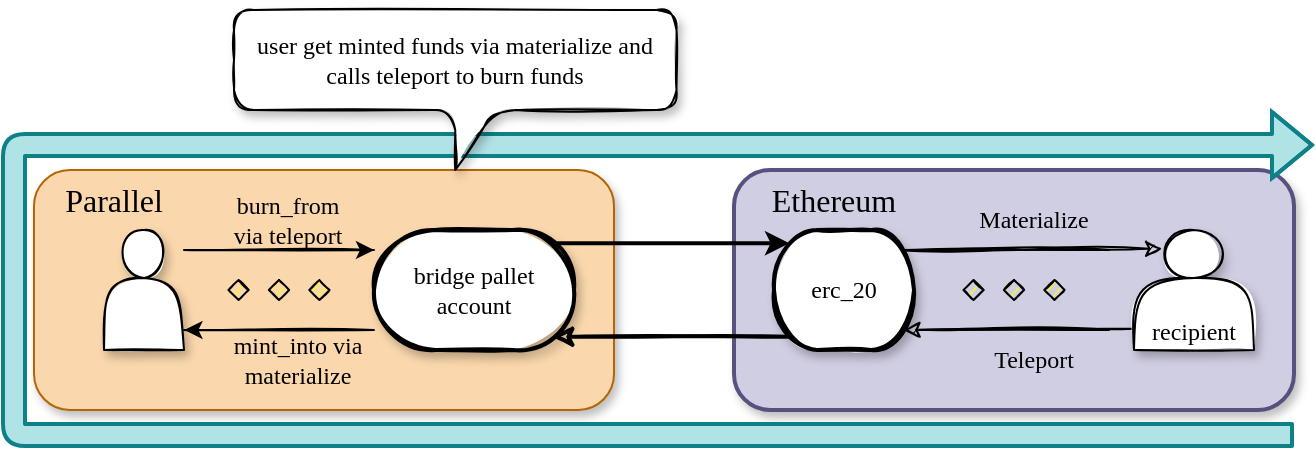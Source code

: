 <mxfile version="16.1.2" type="github">
  <diagram id="OmzNVfIJdslKNLaxX2No" name="第 1 页">
    <mxGraphModel dx="714" dy="422" grid="1" gridSize="10" guides="1" tooltips="1" connect="1" arrows="1" fold="1" page="1" pageScale="1" pageWidth="827" pageHeight="1169" math="0" shadow="0">
      <root>
        <mxCell id="0" />
        <mxCell id="1" parent="0" />
        <mxCell id="Xgk0hEnxSeAhe2udyDZA-2" value="" style="rounded=1;whiteSpace=wrap;html=1;fontFamily=Comic Sans MS;sketch=0;shadow=1;fillColor=#fad7ac;strokeColor=#b46504;" vertex="1" parent="1">
          <mxGeometry x="130" y="400" width="290" height="120" as="geometry" />
        </mxCell>
        <mxCell id="Xgk0hEnxSeAhe2udyDZA-5" value="&lt;span&gt;bridge pallet account&lt;/span&gt;" style="strokeWidth=2;html=1;shape=mxgraph.flowchart.terminator;whiteSpace=wrap;fontFamily=Comic Sans MS;sketch=1;shadow=1;" vertex="1" parent="1">
          <mxGeometry x="300" y="430" width="100" height="60" as="geometry" />
        </mxCell>
        <mxCell id="Xgk0hEnxSeAhe2udyDZA-12" style="edgeStyle=orthogonalEdgeStyle;rounded=0;orthogonalLoop=1;jettySize=auto;html=1;exitX=0;exitY=0;exitDx=0;exitDy=0;exitPerimeter=0;entryX=1;entryY=0;entryDx=0;entryDy=0;entryPerimeter=0;fontFamily=Comic Sans MS;" edge="1" parent="1" source="Xgk0hEnxSeAhe2udyDZA-6" target="Xgk0hEnxSeAhe2udyDZA-6">
          <mxGeometry relative="1" as="geometry">
            <Array as="points">
              <mxPoint x="253" y="440" />
              <mxPoint x="253" y="440" />
            </Array>
          </mxGeometry>
        </mxCell>
        <mxCell id="Xgk0hEnxSeAhe2udyDZA-13" style="edgeStyle=orthogonalEdgeStyle;rounded=0;orthogonalLoop=1;jettySize=auto;html=1;exitX=1;exitY=1;exitDx=0;exitDy=0;exitPerimeter=0;entryX=1.006;entryY=0.833;entryDx=0;entryDy=0;entryPerimeter=0;fontFamily=Comic Sans MS;" edge="1" parent="1" source="Xgk0hEnxSeAhe2udyDZA-6" target="Xgk0hEnxSeAhe2udyDZA-7">
          <mxGeometry relative="1" as="geometry">
            <Array as="points">
              <mxPoint x="270" y="480" />
              <mxPoint x="270" y="480" />
            </Array>
          </mxGeometry>
        </mxCell>
        <mxCell id="Xgk0hEnxSeAhe2udyDZA-6" value="" style="verticalLabelPosition=bottom;verticalAlign=top;html=1;shape=mxgraph.flowchart.parallel_mode;pointerEvents=1;rotation=0;fontFamily=Comic Sans MS;sketch=1;shadow=0;" vertex="1" parent="1">
          <mxGeometry x="205" y="440" width="95" height="40" as="geometry" />
        </mxCell>
        <mxCell id="Xgk0hEnxSeAhe2udyDZA-7" value="" style="shape=actor;whiteSpace=wrap;html=1;fontFamily=Comic Sans MS;sketch=1;shadow=1;" vertex="1" parent="1">
          <mxGeometry x="165" y="430" width="40" height="60" as="geometry" />
        </mxCell>
        <mxCell id="Xgk0hEnxSeAhe2udyDZA-10" value="burn_from via teleport" style="text;html=1;strokeColor=none;fillColor=none;align=center;verticalAlign=middle;whiteSpace=wrap;rounded=0;fontFamily=Comic Sans MS;sketch=1;shadow=1;" vertex="1" parent="1">
          <mxGeometry x="222.5" y="410" width="67.5" height="30" as="geometry" />
        </mxCell>
        <mxCell id="Xgk0hEnxSeAhe2udyDZA-14" value="mint_into via materialize" style="text;html=1;strokeColor=none;fillColor=none;align=center;verticalAlign=middle;whiteSpace=wrap;rounded=0;fontFamily=Comic Sans MS;sketch=1;shadow=1;glass=0;" vertex="1" parent="1">
          <mxGeometry x="222.5" y="480" width="77.5" height="30" as="geometry" />
        </mxCell>
        <mxCell id="Xgk0hEnxSeAhe2udyDZA-54" value="" style="whiteSpace=wrap;html=1;fontFamily=Comic Sans MS;strokeWidth=2;sketch=0;shadow=1;fillColor=#d0cee2;strokeColor=#56517e;rounded=1;glass=0;" vertex="1" parent="1">
          <mxGeometry x="480" y="400" width="280" height="120" as="geometry" />
        </mxCell>
        <mxCell id="Xgk0hEnxSeAhe2udyDZA-61" style="edgeStyle=orthogonalEdgeStyle;rounded=0;orthogonalLoop=1;jettySize=auto;html=1;exitX=-0.007;exitY=0.823;exitDx=0;exitDy=0;entryX=0.925;entryY=0.833;entryDx=0;entryDy=0;entryPerimeter=0;fontFamily=Comic Sans MS;exitPerimeter=0;sketch=1;" edge="1" parent="1" source="Xgk0hEnxSeAhe2udyDZA-57" target="Xgk0hEnxSeAhe2udyDZA-58">
          <mxGeometry relative="1" as="geometry">
            <Array as="points">
              <mxPoint x="625" y="479" />
              <mxPoint x="565" y="480" />
            </Array>
          </mxGeometry>
        </mxCell>
        <mxCell id="Xgk0hEnxSeAhe2udyDZA-57" value="recipient" style="shape=actor;whiteSpace=wrap;html=1;fontFamily=Comic Sans MS;sketch=1;shadow=1;verticalAlign=bottom;" vertex="1" parent="1">
          <mxGeometry x="680" y="430" width="60" height="60" as="geometry" />
        </mxCell>
        <mxCell id="Xgk0hEnxSeAhe2udyDZA-60" style="edgeStyle=orthogonalEdgeStyle;rounded=0;orthogonalLoop=1;jettySize=auto;html=1;exitX=0.897;exitY=0.167;exitDx=0;exitDy=0;exitPerimeter=0;entryX=0.235;entryY=0.156;entryDx=0;entryDy=0;entryPerimeter=0;fontFamily=Comic Sans MS;sketch=1;" edge="1" parent="1" source="Xgk0hEnxSeAhe2udyDZA-58" target="Xgk0hEnxSeAhe2udyDZA-57">
          <mxGeometry relative="1" as="geometry" />
        </mxCell>
        <mxCell id="Xgk0hEnxSeAhe2udyDZA-65" style="edgeStyle=orthogonalEdgeStyle;rounded=1;sketch=1;orthogonalLoop=1;jettySize=auto;html=1;exitX=0.11;exitY=0.89;exitDx=0;exitDy=0;exitPerimeter=0;entryX=0.89;entryY=0.89;entryDx=0;entryDy=0;entryPerimeter=0;fontFamily=Comic Sans MS;strokeWidth=2;" edge="1" parent="1" source="Xgk0hEnxSeAhe2udyDZA-58" target="Xgk0hEnxSeAhe2udyDZA-5">
          <mxGeometry relative="1" as="geometry" />
        </mxCell>
        <mxCell id="Xgk0hEnxSeAhe2udyDZA-58" value="erc_20" style="strokeWidth=2;html=1;shape=mxgraph.flowchart.terminator;whiteSpace=wrap;fontFamily=Comic Sans MS;sketch=1;shadow=1;" vertex="1" parent="1">
          <mxGeometry x="500" y="430" width="70" height="60" as="geometry" />
        </mxCell>
        <mxCell id="Xgk0hEnxSeAhe2udyDZA-59" value="" style="verticalLabelPosition=bottom;verticalAlign=top;html=1;shape=mxgraph.flowchart.parallel_mode;pointerEvents=1;rotation=0;fontFamily=Comic Sans MS;sketch=1;shadow=0;" vertex="1" parent="1">
          <mxGeometry x="572.5" y="440" width="95" height="40" as="geometry" />
        </mxCell>
        <mxCell id="Xgk0hEnxSeAhe2udyDZA-62" value="Materialize" style="text;html=1;strokeColor=none;fillColor=none;align=center;verticalAlign=middle;whiteSpace=wrap;rounded=0;fontFamily=Comic Sans MS;sketch=1;shadow=1;" vertex="1" parent="1">
          <mxGeometry x="600" y="410" width="60" height="30" as="geometry" />
        </mxCell>
        <mxCell id="Xgk0hEnxSeAhe2udyDZA-64" value="Teleport" style="text;html=1;strokeColor=none;fillColor=none;align=center;verticalAlign=middle;whiteSpace=wrap;rounded=0;fontFamily=Comic Sans MS;sketch=1;shadow=1;" vertex="1" parent="1">
          <mxGeometry x="600" y="480" width="60" height="30" as="geometry" />
        </mxCell>
        <mxCell id="Xgk0hEnxSeAhe2udyDZA-56" value="" style="edgeStyle=orthogonalEdgeStyle;rounded=1;orthogonalLoop=1;jettySize=auto;html=1;fontFamily=Comic Sans MS;exitX=0.89;exitY=0.11;exitDx=0;exitDy=0;exitPerimeter=0;entryX=0.11;entryY=0.11;entryDx=0;entryDy=0;entryPerimeter=0;strokeWidth=2;" edge="1" parent="1" source="Xgk0hEnxSeAhe2udyDZA-5" target="Xgk0hEnxSeAhe2udyDZA-58">
          <mxGeometry relative="1" as="geometry" />
        </mxCell>
        <mxCell id="Xgk0hEnxSeAhe2udyDZA-70" value="" style="endArrow=classic;html=1;rounded=1;sketch=0;edgeStyle=elbowEdgeStyle;strokeWidth=2;shape=flexArrow;fillColor=#b0e3e6;strokeColor=#0e8088;" edge="1" parent="1">
          <mxGeometry width="50" height="50" relative="1" as="geometry">
            <mxPoint x="760" y="532.5" as="sourcePoint" />
            <mxPoint x="770" y="387.5" as="targetPoint" />
            <Array as="points">
              <mxPoint x="120" y="317.5" />
            </Array>
          </mxGeometry>
        </mxCell>
        <mxCell id="Xgk0hEnxSeAhe2udyDZA-27" value="user get minted funds via materialize and calls teleport to burn funds" style="shape=callout;whiteSpace=wrap;html=1;perimeter=calloutPerimeter;fontFamily=Comic Sans MS;sketch=1;rounded=1;shadow=1;" vertex="1" parent="1">
          <mxGeometry x="230" y="320" width="221.25" height="80" as="geometry" />
        </mxCell>
        <mxCell id="Xgk0hEnxSeAhe2udyDZA-71" value="Parallel" style="text;html=1;strokeColor=none;fillColor=none;align=center;verticalAlign=middle;whiteSpace=wrap;rounded=0;glass=1;sketch=0;fontSize=16;fontFamily=Comic Sans MS;" vertex="1" parent="1">
          <mxGeometry x="140" y="400" width="60" height="30" as="geometry" />
        </mxCell>
        <mxCell id="Xgk0hEnxSeAhe2udyDZA-72" value="Ethereum" style="text;html=1;strokeColor=none;fillColor=none;align=center;verticalAlign=middle;whiteSpace=wrap;rounded=0;glass=1;sketch=0;fontSize=16;fontFamily=Comic Sans MS;" vertex="1" parent="1">
          <mxGeometry x="500" y="400" width="60" height="30" as="geometry" />
        </mxCell>
      </root>
    </mxGraphModel>
  </diagram>
</mxfile>
